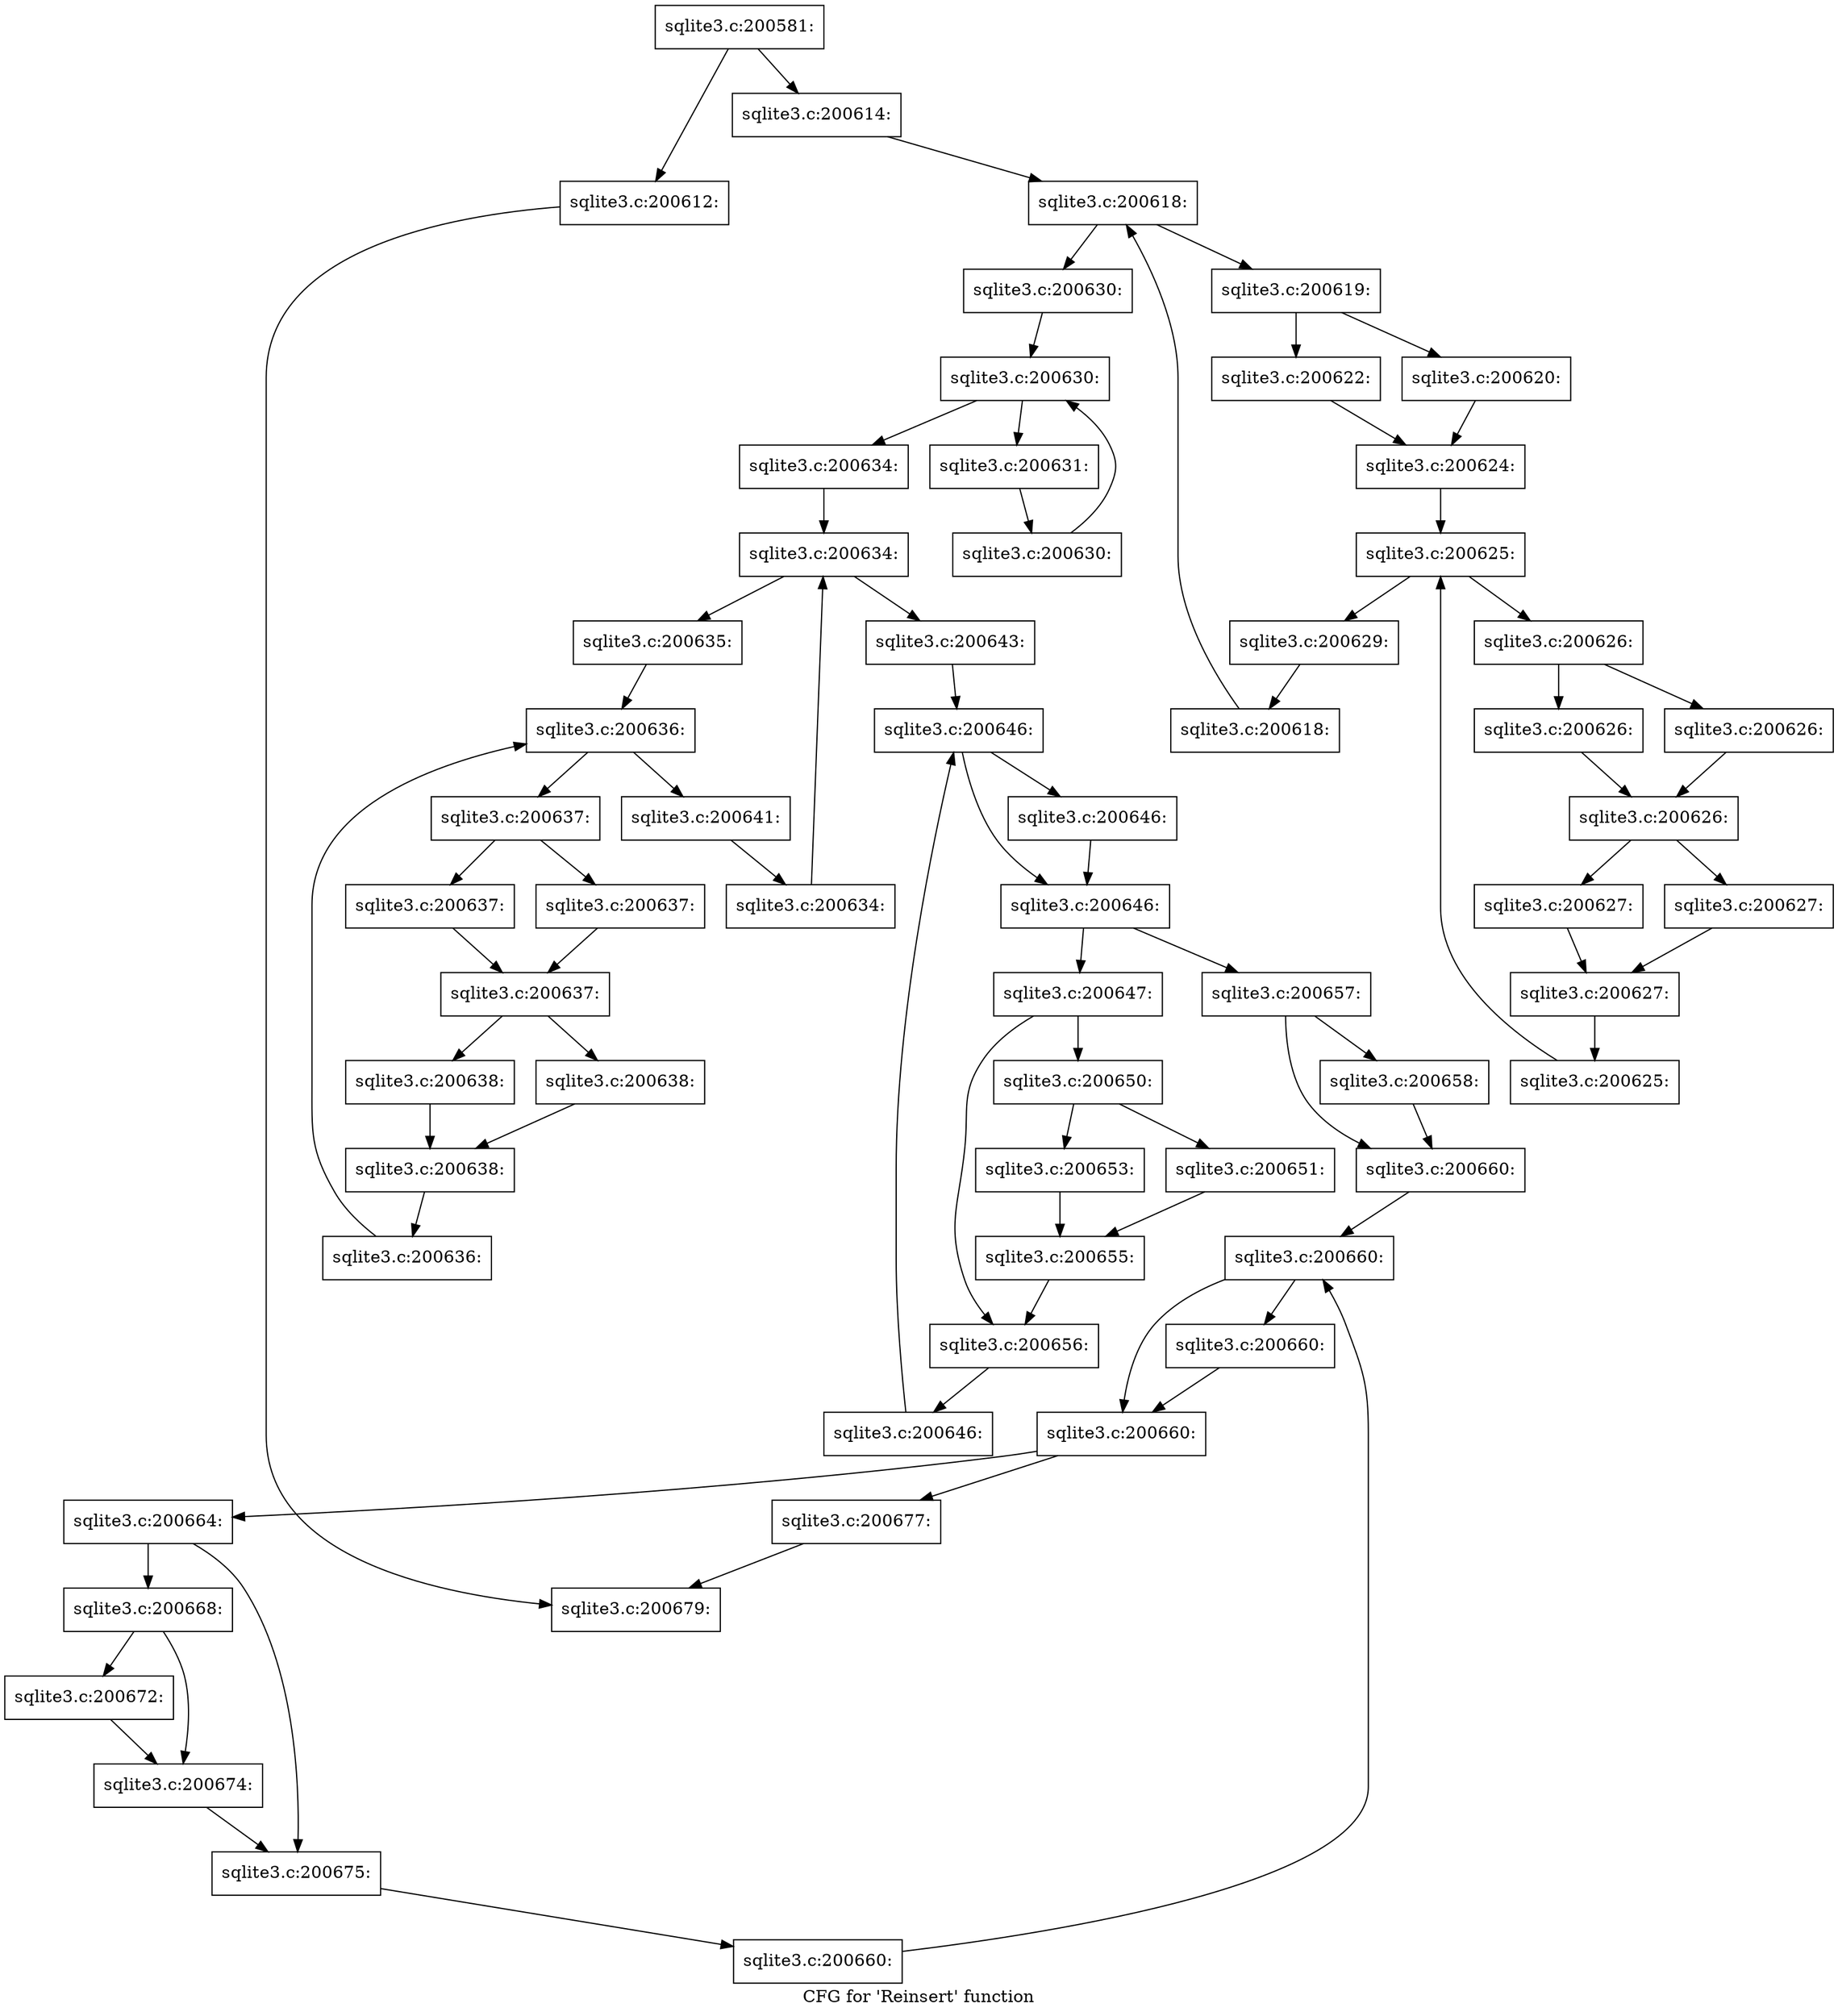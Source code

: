 digraph "CFG for 'Reinsert' function" {
	label="CFG for 'Reinsert' function";

	Node0x55c0fb61f790 [shape=record,label="{sqlite3.c:200581:}"];
	Node0x55c0fb61f790 -> Node0x55c0fb66fc10;
	Node0x55c0fb61f790 -> Node0x55c0fb66fbc0;
	Node0x55c0fb66fbc0 [shape=record,label="{sqlite3.c:200612:}"];
	Node0x55c0fb66fbc0 -> Node0x55c0fb667350;
	Node0x55c0fb66fc10 [shape=record,label="{sqlite3.c:200614:}"];
	Node0x55c0fb66fc10 -> Node0x55c0fb670e40;
	Node0x55c0fb670e40 [shape=record,label="{sqlite3.c:200618:}"];
	Node0x55c0fb670e40 -> Node0x55c0fb671060;
	Node0x55c0fb670e40 -> Node0x55c0fb670c90;
	Node0x55c0fb671060 [shape=record,label="{sqlite3.c:200619:}"];
	Node0x55c0fb671060 -> Node0x55c0fb6714e0;
	Node0x55c0fb671060 -> Node0x55c0fb671580;
	Node0x55c0fb6714e0 [shape=record,label="{sqlite3.c:200620:}"];
	Node0x55c0fb6714e0 -> Node0x55c0fb671530;
	Node0x55c0fb671580 [shape=record,label="{sqlite3.c:200622:}"];
	Node0x55c0fb671580 -> Node0x55c0fb671530;
	Node0x55c0fb671530 [shape=record,label="{sqlite3.c:200624:}"];
	Node0x55c0fb671530 -> Node0x55c0fb672c60;
	Node0x55c0fb672c60 [shape=record,label="{sqlite3.c:200625:}"];
	Node0x55c0fb672c60 -> Node0x55c0fb672e80;
	Node0x55c0fb672c60 -> Node0x55c0fb672ab0;
	Node0x55c0fb672e80 [shape=record,label="{sqlite3.c:200626:}"];
	Node0x55c0fb672e80 -> Node0x55c0fb6734c0;
	Node0x55c0fb672e80 -> Node0x55c0fb673510;
	Node0x55c0fb6734c0 [shape=record,label="{sqlite3.c:200626:}"];
	Node0x55c0fb6734c0 -> Node0x55c0fb673560;
	Node0x55c0fb673510 [shape=record,label="{sqlite3.c:200626:}"];
	Node0x55c0fb673510 -> Node0x55c0fb673560;
	Node0x55c0fb673560 [shape=record,label="{sqlite3.c:200626:}"];
	Node0x55c0fb673560 -> Node0x55c0fb674a70;
	Node0x55c0fb673560 -> Node0x55c0fb674ac0;
	Node0x55c0fb674a70 [shape=record,label="{sqlite3.c:200627:}"];
	Node0x55c0fb674a70 -> Node0x55c0fb674b10;
	Node0x55c0fb674ac0 [shape=record,label="{sqlite3.c:200627:}"];
	Node0x55c0fb674ac0 -> Node0x55c0fb674b10;
	Node0x55c0fb674b10 [shape=record,label="{sqlite3.c:200627:}"];
	Node0x55c0fb674b10 -> Node0x55c0fb672df0;
	Node0x55c0fb672df0 [shape=record,label="{sqlite3.c:200625:}"];
	Node0x55c0fb672df0 -> Node0x55c0fb672c60;
	Node0x55c0fb672ab0 [shape=record,label="{sqlite3.c:200629:}"];
	Node0x55c0fb672ab0 -> Node0x55c0fb670fd0;
	Node0x55c0fb670fd0 [shape=record,label="{sqlite3.c:200618:}"];
	Node0x55c0fb670fd0 -> Node0x55c0fb670e40;
	Node0x55c0fb670c90 [shape=record,label="{sqlite3.c:200630:}"];
	Node0x55c0fb670c90 -> Node0x55c0fb676a50;
	Node0x55c0fb676a50 [shape=record,label="{sqlite3.c:200630:}"];
	Node0x55c0fb676a50 -> Node0x55c0fb676c00;
	Node0x55c0fb676a50 -> Node0x55c0fb6768a0;
	Node0x55c0fb676c00 [shape=record,label="{sqlite3.c:200631:}"];
	Node0x55c0fb676c00 -> Node0x55c0fb676b70;
	Node0x55c0fb676b70 [shape=record,label="{sqlite3.c:200630:}"];
	Node0x55c0fb676b70 -> Node0x55c0fb676a50;
	Node0x55c0fb6768a0 [shape=record,label="{sqlite3.c:200634:}"];
	Node0x55c0fb6768a0 -> Node0x55c0fb677f40;
	Node0x55c0fb677f40 [shape=record,label="{sqlite3.c:200634:}"];
	Node0x55c0fb677f40 -> Node0x55c0fb6780f0;
	Node0x55c0fb677f40 -> Node0x55c0fb677d90;
	Node0x55c0fb6780f0 [shape=record,label="{sqlite3.c:200635:}"];
	Node0x55c0fb6780f0 -> Node0x55c0fb678980;
	Node0x55c0fb678980 [shape=record,label="{sqlite3.c:200636:}"];
	Node0x55c0fb678980 -> Node0x55c0fb678ba0;
	Node0x55c0fb678980 -> Node0x55c0fb6787d0;
	Node0x55c0fb678ba0 [shape=record,label="{sqlite3.c:200637:}"];
	Node0x55c0fb678ba0 -> Node0x55c0fb679460;
	Node0x55c0fb678ba0 -> Node0x55c0fb6794b0;
	Node0x55c0fb679460 [shape=record,label="{sqlite3.c:200637:}"];
	Node0x55c0fb679460 -> Node0x55c0fb679500;
	Node0x55c0fb6794b0 [shape=record,label="{sqlite3.c:200637:}"];
	Node0x55c0fb6794b0 -> Node0x55c0fb679500;
	Node0x55c0fb679500 [shape=record,label="{sqlite3.c:200637:}"];
	Node0x55c0fb679500 -> Node0x55c0fb67a7e0;
	Node0x55c0fb679500 -> Node0x55c0fb67a830;
	Node0x55c0fb67a7e0 [shape=record,label="{sqlite3.c:200638:}"];
	Node0x55c0fb67a7e0 -> Node0x55c0fb67a880;
	Node0x55c0fb67a830 [shape=record,label="{sqlite3.c:200638:}"];
	Node0x55c0fb67a830 -> Node0x55c0fb67a880;
	Node0x55c0fb67a880 [shape=record,label="{sqlite3.c:200638:}"];
	Node0x55c0fb67a880 -> Node0x55c0fb678b10;
	Node0x55c0fb678b10 [shape=record,label="{sqlite3.c:200636:}"];
	Node0x55c0fb678b10 -> Node0x55c0fb678980;
	Node0x55c0fb6787d0 [shape=record,label="{sqlite3.c:200641:}"];
	Node0x55c0fb6787d0 -> Node0x55c0fb678060;
	Node0x55c0fb678060 [shape=record,label="{sqlite3.c:200634:}"];
	Node0x55c0fb678060 -> Node0x55c0fb677f40;
	Node0x55c0fb677d90 [shape=record,label="{sqlite3.c:200643:}"];
	Node0x55c0fb677d90 -> Node0x55c0fb67d5f0;
	Node0x55c0fb67d5f0 [shape=record,label="{sqlite3.c:200646:}"];
	Node0x55c0fb67d5f0 -> Node0x55c0fb67dc80;
	Node0x55c0fb67d5f0 -> Node0x55c0fb67dc30;
	Node0x55c0fb67dc80 [shape=record,label="{sqlite3.c:200646:}"];
	Node0x55c0fb67dc80 -> Node0x55c0fb67dc30;
	Node0x55c0fb67dc30 [shape=record,label="{sqlite3.c:200646:}"];
	Node0x55c0fb67dc30 -> Node0x55c0fb67dbb0;
	Node0x55c0fb67dc30 -> Node0x55c0f6e97b70;
	Node0x55c0fb67dbb0 [shape=record,label="{sqlite3.c:200647:}"];
	Node0x55c0fb67dbb0 -> Node0x55c0fb67f4a0;
	Node0x55c0fb67dbb0 -> Node0x55c0fb67f4f0;
	Node0x55c0fb67f4a0 [shape=record,label="{sqlite3.c:200650:}"];
	Node0x55c0fb67f4a0 -> Node0x55c0fb67fc30;
	Node0x55c0fb67f4a0 -> Node0x55c0fb67fcd0;
	Node0x55c0fb67fc30 [shape=record,label="{sqlite3.c:200651:}"];
	Node0x55c0fb67fc30 -> Node0x55c0fb67fc80;
	Node0x55c0fb67fcd0 [shape=record,label="{sqlite3.c:200653:}"];
	Node0x55c0fb67fcd0 -> Node0x55c0fb67fc80;
	Node0x55c0fb67fc80 [shape=record,label="{sqlite3.c:200655:}"];
	Node0x55c0fb67fc80 -> Node0x55c0fb67f4f0;
	Node0x55c0fb67f4f0 [shape=record,label="{sqlite3.c:200656:}"];
	Node0x55c0fb67f4f0 -> Node0x55c0fb67db20;
	Node0x55c0fb67db20 [shape=record,label="{sqlite3.c:200646:}"];
	Node0x55c0fb67db20 -> Node0x55c0fb67d5f0;
	Node0x55c0f6e97b70 [shape=record,label="{sqlite3.c:200657:}"];
	Node0x55c0f6e97b70 -> Node0x55c0fb681420;
	Node0x55c0f6e97b70 -> Node0x55c0fb681470;
	Node0x55c0fb681420 [shape=record,label="{sqlite3.c:200658:}"];
	Node0x55c0fb681420 -> Node0x55c0fb681470;
	Node0x55c0fb681470 [shape=record,label="{sqlite3.c:200660:}"];
	Node0x55c0fb681470 -> Node0x55c0fb681be0;
	Node0x55c0fb681be0 [shape=record,label="{sqlite3.c:200660:}"];
	Node0x55c0fb681be0 -> Node0x55c0fb681ed0;
	Node0x55c0fb681be0 -> Node0x55c0fb681e80;
	Node0x55c0fb681ed0 [shape=record,label="{sqlite3.c:200660:}"];
	Node0x55c0fb681ed0 -> Node0x55c0fb681e80;
	Node0x55c0fb681e80 [shape=record,label="{sqlite3.c:200660:}"];
	Node0x55c0fb681e80 -> Node0x55c0fb681e00;
	Node0x55c0fb681e80 -> Node0x55c0fb681b50;
	Node0x55c0fb681e00 [shape=record,label="{sqlite3.c:200664:}"];
	Node0x55c0fb681e00 -> Node0x55c0fb6835e0;
	Node0x55c0fb681e00 -> Node0x55c0fb683630;
	Node0x55c0fb6835e0 [shape=record,label="{sqlite3.c:200668:}"];
	Node0x55c0fb6835e0 -> Node0x55c0fb684480;
	Node0x55c0fb6835e0 -> Node0x55c0fb6844d0;
	Node0x55c0fb684480 [shape=record,label="{sqlite3.c:200672:}"];
	Node0x55c0fb684480 -> Node0x55c0fb6844d0;
	Node0x55c0fb6844d0 [shape=record,label="{sqlite3.c:200674:}"];
	Node0x55c0fb6844d0 -> Node0x55c0fb683630;
	Node0x55c0fb683630 [shape=record,label="{sqlite3.c:200675:}"];
	Node0x55c0fb683630 -> Node0x55c0fb681d70;
	Node0x55c0fb681d70 [shape=record,label="{sqlite3.c:200660:}"];
	Node0x55c0fb681d70 -> Node0x55c0fb681be0;
	Node0x55c0fb681b50 [shape=record,label="{sqlite3.c:200677:}"];
	Node0x55c0fb681b50 -> Node0x55c0fb667350;
	Node0x55c0fb667350 [shape=record,label="{sqlite3.c:200679:}"];
}
